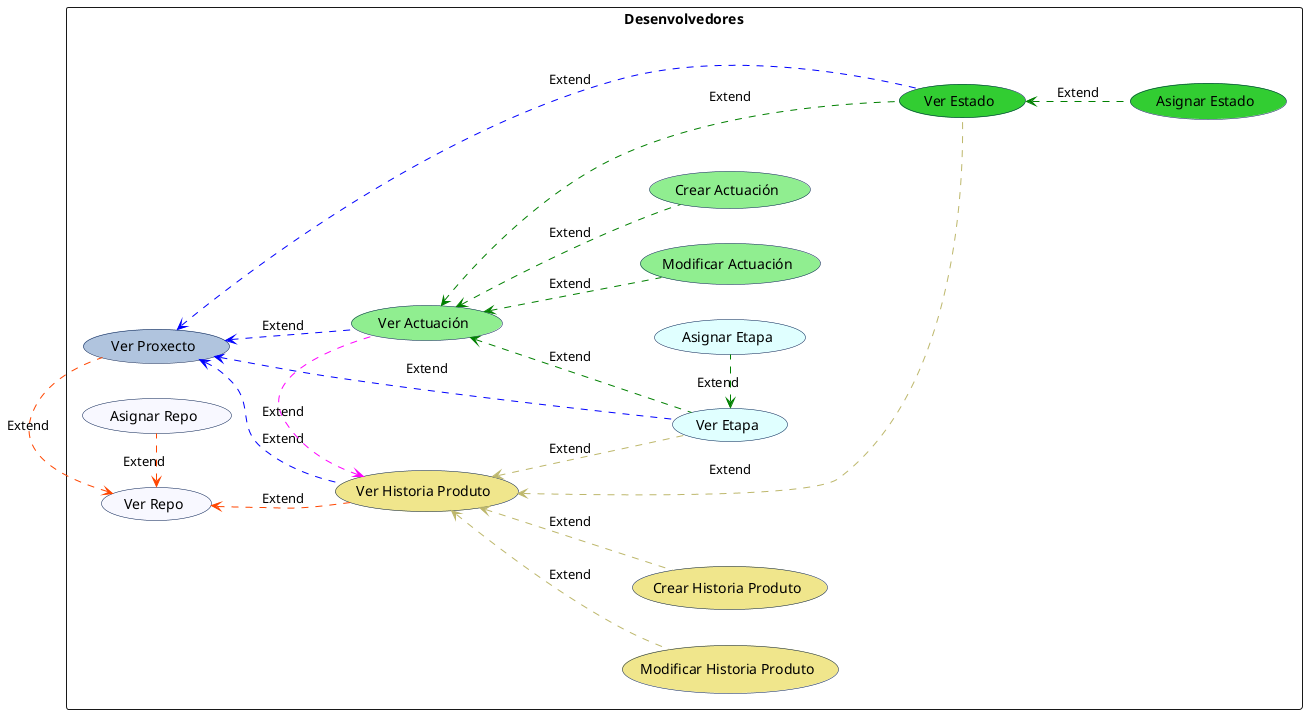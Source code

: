 @startuml CUDev

' ######################################################################################
' ## Estilos
' ######################################################################################
left to right direction

skinparam actor {
    Style awesome

    BackgroundColor #ccddff
    BorderColor #001a4d
}

skinparam usecase {
    BorderColor #001a4d
    ArrowColor Blue
}

' ######################################################################################
' ## Diagrama
' ######################################################################################

rectangle "Desenvolvedores" {
    ' Casos de uso
    usecase "Ver Proxecto" as VerProxectoDev #LightSteelBlue

    usecase "Ver Historia Produto" as VerHProdutoDev #Khaki
    usecase "Modificar Historia Produto" as ModificarHProdutoDev #Khaki
    usecase "Crear Historia Produto" as CrearHProdutoDev #Khaki

    usecase "Ver Actuación" as VerActuacionDev #LightGreen
    usecase "Modificar Actuación" as ModificarActuacionDev #LightGreen
    usecase "Crear Actuación" as CrearActuacionDev #LightGreen

    usecase "Ver Estado" as VerEstadoDev #LimeGreen
    usecase "Asignar Estado" as AsignarEstadoDev #LimeGreen

    usecase "Ver Repo" as VerRepoDev #GhostWhite
    usecase "Asignar Repo" as AsignarRepoDev #GhostWhite

    usecase "Ver Etapa" as VerEtapaDev #LightCyan
    usecase "Asignar Etapa" as AsignarEtapaDev #LightCyan
}

' ######################################################################################
' ## Relacións Casos de uso
' ######################################################################################
' Repos
VerRepoDev <. VerProxectoDev #OrangeRed : Extend
VerRepoDev <. VerHProdutoDev #OrangeRed : Extend
VerRepoDev <. AsignarRepoDev #OrangeRed : Extend

' Historias Produto
VerProxectoDev <.. VerHProdutoDev : Extend
VerHProdutoDev <.. ModificarHProdutoDev #DarkKhaki : Extend
VerHProdutoDev <.. CrearHProdutoDev #DarkKhaki : Extend
VerHProdutoDev <. VerActuacionDev #Fuchsia : Extend

' Actuacións
VerProxectoDev <.. VerActuacionDev : Extend
VerActuacionDev <.. ModificarActuacionDev #Green : Extend
VerActuacionDev <.. CrearActuacionDev #Green : Extend

' Estados
VerEstadoDev <.. AsignarEstadoDev #Green : Extend

VerProxectoDev <... VerEstadoDev #Blue : Extend
VerHProdutoDev <... VerEstadoDev #DarkKhaki : Extend
VerActuacionDev <... VerEstadoDev #Green : Extend

' Estapas
VerEtapaDev <. AsignarEtapaDev #Green : Extend

VerProxectoDev <.. VerEtapaDev #Blue : Extend
VerHProdutoDev <.. VerEtapaDev #DarkKhaki : Extend
VerActuacionDev <.. VerEtapaDev #Green : Extend

@enduml

